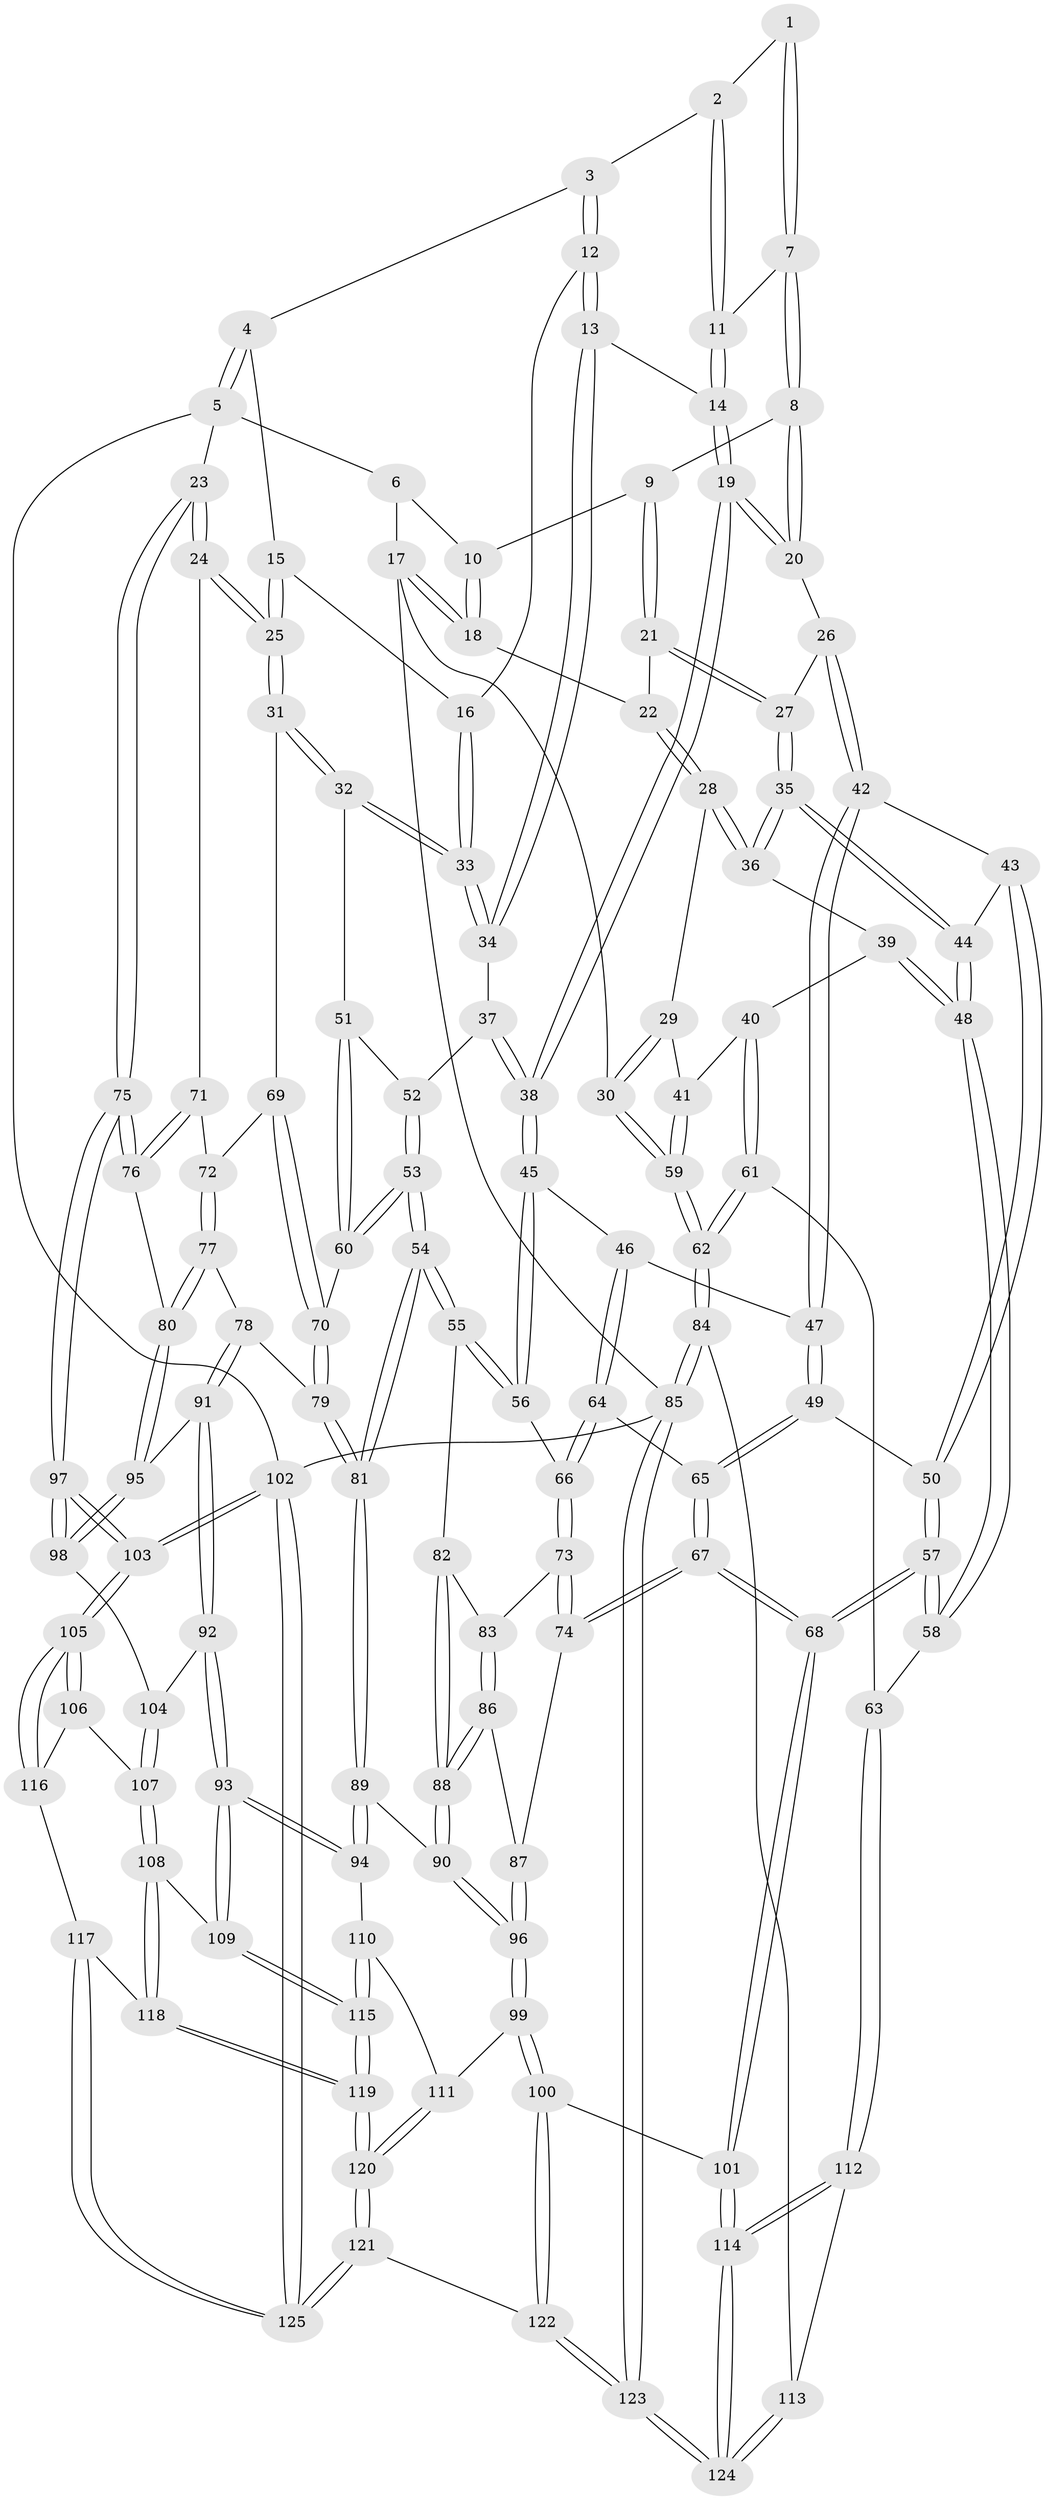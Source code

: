 // coarse degree distribution, {3: 0.1388888888888889, 4: 0.4861111111111111, 5: 0.3055555555555556, 6: 0.06944444444444445}
// Generated by graph-tools (version 1.1) at 2025/52/02/27/25 19:52:39]
// undirected, 125 vertices, 309 edges
graph export_dot {
graph [start="1"]
  node [color=gray90,style=filled];
  1 [pos="+0.48820716147601045+0"];
  2 [pos="+0.6426787978223066+0"];
  3 [pos="+0.6872938181774518+0"];
  4 [pos="+0.9218540963664327+0"];
  5 [pos="+1+0"];
  6 [pos="+0.2750824666162168+0"];
  7 [pos="+0.46010276432068903+0.17297420378918038"];
  8 [pos="+0.41098524551373+0.23088781086277696"];
  9 [pos="+0.3608271580535343+0.2143979717379126"];
  10 [pos="+0.2361873957984237+0.06407052021883676"];
  11 [pos="+0.5977168717226045+0.15021070932622685"];
  12 [pos="+0.7243486183965613+0.255609961002416"];
  13 [pos="+0.6808142709412145+0.26772723354034633"];
  14 [pos="+0.6420900711454849+0.2641289647257981"];
  15 [pos="+0.7876651220286363+0.23837249174053207"];
  16 [pos="+0.7339087148880168+0.25536377780909364"];
  17 [pos="+0+0.1522477440862865"];
  18 [pos="+0.11098650735142294+0.1902577643273165"];
  19 [pos="+0.5684111514827496+0.3181461158841758"];
  20 [pos="+0.4359613387382449+0.2685321033551386"];
  21 [pos="+0.27663824712157736+0.31089091056953616"];
  22 [pos="+0.12451776197044694+0.2348422084497592"];
  23 [pos="+1+0.3308176720029281"];
  24 [pos="+1+0.3542802043255191"];
  25 [pos="+1+0.35466198795077186"];
  26 [pos="+0.4001796681418259+0.365612601699369"];
  27 [pos="+0.27624136323738646+0.3192018029384211"];
  28 [pos="+0.12021504478035316+0.30888049651394434"];
  29 [pos="+0.07018132181495262+0.33752383996920843"];
  30 [pos="+0+0.37192916393036046"];
  31 [pos="+0.8545395825870037+0.4421826525332735"];
  32 [pos="+0.8372329601638904+0.43818438741844734"];
  33 [pos="+0.8045447208428663+0.4217447645851999"];
  34 [pos="+0.7141916766705659+0.4179077423943197"];
  35 [pos="+0.25757219504255896+0.40094021443782885"];
  36 [pos="+0.12799459762335344+0.3273270107329851"];
  37 [pos="+0.6947604952441532+0.43716309896251804"];
  38 [pos="+0.5624018578342415+0.42512409736175427"];
  39 [pos="+0.11580934028341185+0.40995728143708465"];
  40 [pos="+0.05246303555424095+0.45093796171950273"];
  41 [pos="+0.02576800373134088+0.4378172649561641"];
  42 [pos="+0.3989044969142207+0.37277495831765306"];
  43 [pos="+0.33318422657603236+0.41769226630237627"];
  44 [pos="+0.2593287620747721+0.407463533065053"];
  45 [pos="+0.5616589883507973+0.4264876085287439"];
  46 [pos="+0.47110193631119945+0.4512878238731229"];
  47 [pos="+0.4663222752273661+0.4508164582904827"];
  48 [pos="+0.2175277803288199+0.48399212132629055"];
  49 [pos="+0.41833615214809616+0.4847307996748863"];
  50 [pos="+0.3636740580075477+0.47684997513172234"];
  51 [pos="+0.7538878761339519+0.49025695811053405"];
  52 [pos="+0.6957942175776612+0.445863428947507"];
  53 [pos="+0.6879884962817422+0.5434435721268926"];
  54 [pos="+0.6583871686638728+0.5703587575544526"];
  55 [pos="+0.622645859642265+0.5619647103424827"];
  56 [pos="+0.5851977466439635+0.5197714949163815"];
  57 [pos="+0.26233763704926205+0.6391407740787176"];
  58 [pos="+0.20581983244362467+0.6195649218870461"];
  59 [pos="+0+0.3905199916265093"];
  60 [pos="+0.7253584944048614+0.5366998602663636"];
  61 [pos="+0.10960075048861284+0.5993321192682436"];
  62 [pos="+0+0.6690210711963449"];
  63 [pos="+0.20372709691512442+0.6201000935383189"];
  64 [pos="+0.4810749973437615+0.545238351192913"];
  65 [pos="+0.41677328511810624+0.5243448573024108"];
  66 [pos="+0.4906632228582269+0.5655798610157775"];
  67 [pos="+0.3651526297683604+0.6511053325822967"];
  68 [pos="+0.32970800741833484+0.6817119120406"];
  69 [pos="+0.8354708636799832+0.5116440576834805"];
  70 [pos="+0.7942507860355138+0.555406749607274"];
  71 [pos="+0.9259872298801423+0.5447843837806798"];
  72 [pos="+0.8763541892279513+0.5727541694226329"];
  73 [pos="+0.48322063151562894+0.5836239737870534"];
  74 [pos="+0.4346737018050382+0.6173562578925191"];
  75 [pos="+1+0.5732673499814052"];
  76 [pos="+0.9217879517631526+0.6155423060373654"];
  77 [pos="+0.8791686625952088+0.6032823878823134"];
  78 [pos="+0.8215080095398701+0.6171924983756417"];
  79 [pos="+0.7963051617529677+0.6044866550093057"];
  80 [pos="+0.9054820431612569+0.6233190906866374"];
  81 [pos="+0.7082649094607353+0.6689816133245121"];
  82 [pos="+0.603100431802896+0.5850589905269051"];
  83 [pos="+0.5028671640817777+0.5965679898638633"];
  84 [pos="+0+0.8417413266082384"];
  85 [pos="+0+1"];
  86 [pos="+0.5414383086350296+0.6374936282447629"];
  87 [pos="+0.49857681257807457+0.6424156074428907"];
  88 [pos="+0.5609301663353631+0.6501822280660052"];
  89 [pos="+0.7076053215798941+0.6867761438549866"];
  90 [pos="+0.5609933971997101+0.6823464064428135"];
  91 [pos="+0.8416657740164193+0.691849542961299"];
  92 [pos="+0.8388365279352333+0.7054100548407377"];
  93 [pos="+0.7675352693765748+0.7790484615394933"];
  94 [pos="+0.7305880775054383+0.7583265766499065"];
  95 [pos="+0.9050234073195575+0.6278576311259066"];
  96 [pos="+0.5297991253392778+0.7310510526176663"];
  97 [pos="+1+0.7897953529595121"];
  98 [pos="+0.937057514543163+0.7041546581336385"];
  99 [pos="+0.49343174316270566+0.7967085434688375"];
  100 [pos="+0.4269893673125155+0.8126651017760238"];
  101 [pos="+0.38822031159890213+0.799551452951279"];
  102 [pos="+1+1"];
  103 [pos="+1+0.804839852238009"];
  104 [pos="+0.9237668701175844+0.709070249848805"];
  105 [pos="+1+0.8268725664271094"];
  106 [pos="+0.8995479011468607+0.8308033970230451"];
  107 [pos="+0.8687743435014323+0.8211142941583053"];
  108 [pos="+0.8248069065738871+0.8172993672107899"];
  109 [pos="+0.7739410171152986+0.7890082072155317"];
  110 [pos="+0.6229130922533478+0.8062179081839574"];
  111 [pos="+0.5639096968854598+0.8144087425930469"];
  112 [pos="+0.09333699623977679+0.8470729197218233"];
  113 [pos="+0+0.8450237119606367"];
  114 [pos="+0.22379709248345034+0.9606066430802604"];
  115 [pos="+0.7057289238336559+0.9809601620141273"];
  116 [pos="+0.8978748424182765+0.976719221346431"];
  117 [pos="+0.8962677259228454+0.9785118910950797"];
  118 [pos="+0.8320601845107977+0.8943158802053474"];
  119 [pos="+0.6909147851721333+1"];
  120 [pos="+0.6846675595932598+1"];
  121 [pos="+0.6803895678769992+1"];
  122 [pos="+0.5594980838599698+1"];
  123 [pos="+0.2179831856907141+1"];
  124 [pos="+0.21875228886552495+1"];
  125 [pos="+0.7856152375961176+1"];
  1 -- 2;
  1 -- 7;
  1 -- 7;
  2 -- 3;
  2 -- 11;
  2 -- 11;
  3 -- 4;
  3 -- 12;
  3 -- 12;
  4 -- 5;
  4 -- 5;
  4 -- 15;
  5 -- 6;
  5 -- 23;
  5 -- 102;
  6 -- 10;
  6 -- 17;
  7 -- 8;
  7 -- 8;
  7 -- 11;
  8 -- 9;
  8 -- 20;
  8 -- 20;
  9 -- 10;
  9 -- 21;
  9 -- 21;
  10 -- 18;
  10 -- 18;
  11 -- 14;
  11 -- 14;
  12 -- 13;
  12 -- 13;
  12 -- 16;
  13 -- 14;
  13 -- 34;
  13 -- 34;
  14 -- 19;
  14 -- 19;
  15 -- 16;
  15 -- 25;
  15 -- 25;
  16 -- 33;
  16 -- 33;
  17 -- 18;
  17 -- 18;
  17 -- 30;
  17 -- 85;
  18 -- 22;
  19 -- 20;
  19 -- 20;
  19 -- 38;
  19 -- 38;
  20 -- 26;
  21 -- 22;
  21 -- 27;
  21 -- 27;
  22 -- 28;
  22 -- 28;
  23 -- 24;
  23 -- 24;
  23 -- 75;
  23 -- 75;
  24 -- 25;
  24 -- 25;
  24 -- 71;
  25 -- 31;
  25 -- 31;
  26 -- 27;
  26 -- 42;
  26 -- 42;
  27 -- 35;
  27 -- 35;
  28 -- 29;
  28 -- 36;
  28 -- 36;
  29 -- 30;
  29 -- 30;
  29 -- 41;
  30 -- 59;
  30 -- 59;
  31 -- 32;
  31 -- 32;
  31 -- 69;
  32 -- 33;
  32 -- 33;
  32 -- 51;
  33 -- 34;
  33 -- 34;
  34 -- 37;
  35 -- 36;
  35 -- 36;
  35 -- 44;
  35 -- 44;
  36 -- 39;
  37 -- 38;
  37 -- 38;
  37 -- 52;
  38 -- 45;
  38 -- 45;
  39 -- 40;
  39 -- 48;
  39 -- 48;
  40 -- 41;
  40 -- 61;
  40 -- 61;
  41 -- 59;
  41 -- 59;
  42 -- 43;
  42 -- 47;
  42 -- 47;
  43 -- 44;
  43 -- 50;
  43 -- 50;
  44 -- 48;
  44 -- 48;
  45 -- 46;
  45 -- 56;
  45 -- 56;
  46 -- 47;
  46 -- 64;
  46 -- 64;
  47 -- 49;
  47 -- 49;
  48 -- 58;
  48 -- 58;
  49 -- 50;
  49 -- 65;
  49 -- 65;
  50 -- 57;
  50 -- 57;
  51 -- 52;
  51 -- 60;
  51 -- 60;
  52 -- 53;
  52 -- 53;
  53 -- 54;
  53 -- 54;
  53 -- 60;
  53 -- 60;
  54 -- 55;
  54 -- 55;
  54 -- 81;
  54 -- 81;
  55 -- 56;
  55 -- 56;
  55 -- 82;
  56 -- 66;
  57 -- 58;
  57 -- 58;
  57 -- 68;
  57 -- 68;
  58 -- 63;
  59 -- 62;
  59 -- 62;
  60 -- 70;
  61 -- 62;
  61 -- 62;
  61 -- 63;
  62 -- 84;
  62 -- 84;
  63 -- 112;
  63 -- 112;
  64 -- 65;
  64 -- 66;
  64 -- 66;
  65 -- 67;
  65 -- 67;
  66 -- 73;
  66 -- 73;
  67 -- 68;
  67 -- 68;
  67 -- 74;
  67 -- 74;
  68 -- 101;
  68 -- 101;
  69 -- 70;
  69 -- 70;
  69 -- 72;
  70 -- 79;
  70 -- 79;
  71 -- 72;
  71 -- 76;
  71 -- 76;
  72 -- 77;
  72 -- 77;
  73 -- 74;
  73 -- 74;
  73 -- 83;
  74 -- 87;
  75 -- 76;
  75 -- 76;
  75 -- 97;
  75 -- 97;
  76 -- 80;
  77 -- 78;
  77 -- 80;
  77 -- 80;
  78 -- 79;
  78 -- 91;
  78 -- 91;
  79 -- 81;
  79 -- 81;
  80 -- 95;
  80 -- 95;
  81 -- 89;
  81 -- 89;
  82 -- 83;
  82 -- 88;
  82 -- 88;
  83 -- 86;
  83 -- 86;
  84 -- 85;
  84 -- 85;
  84 -- 113;
  85 -- 123;
  85 -- 123;
  85 -- 102;
  86 -- 87;
  86 -- 88;
  86 -- 88;
  87 -- 96;
  87 -- 96;
  88 -- 90;
  88 -- 90;
  89 -- 90;
  89 -- 94;
  89 -- 94;
  90 -- 96;
  90 -- 96;
  91 -- 92;
  91 -- 92;
  91 -- 95;
  92 -- 93;
  92 -- 93;
  92 -- 104;
  93 -- 94;
  93 -- 94;
  93 -- 109;
  93 -- 109;
  94 -- 110;
  95 -- 98;
  95 -- 98;
  96 -- 99;
  96 -- 99;
  97 -- 98;
  97 -- 98;
  97 -- 103;
  97 -- 103;
  98 -- 104;
  99 -- 100;
  99 -- 100;
  99 -- 111;
  100 -- 101;
  100 -- 122;
  100 -- 122;
  101 -- 114;
  101 -- 114;
  102 -- 103;
  102 -- 103;
  102 -- 125;
  102 -- 125;
  103 -- 105;
  103 -- 105;
  104 -- 107;
  104 -- 107;
  105 -- 106;
  105 -- 106;
  105 -- 116;
  105 -- 116;
  106 -- 107;
  106 -- 116;
  107 -- 108;
  107 -- 108;
  108 -- 109;
  108 -- 118;
  108 -- 118;
  109 -- 115;
  109 -- 115;
  110 -- 111;
  110 -- 115;
  110 -- 115;
  111 -- 120;
  111 -- 120;
  112 -- 113;
  112 -- 114;
  112 -- 114;
  113 -- 124;
  113 -- 124;
  114 -- 124;
  114 -- 124;
  115 -- 119;
  115 -- 119;
  116 -- 117;
  117 -- 118;
  117 -- 125;
  117 -- 125;
  118 -- 119;
  118 -- 119;
  119 -- 120;
  119 -- 120;
  120 -- 121;
  120 -- 121;
  121 -- 122;
  121 -- 125;
  121 -- 125;
  122 -- 123;
  122 -- 123;
  123 -- 124;
  123 -- 124;
}
